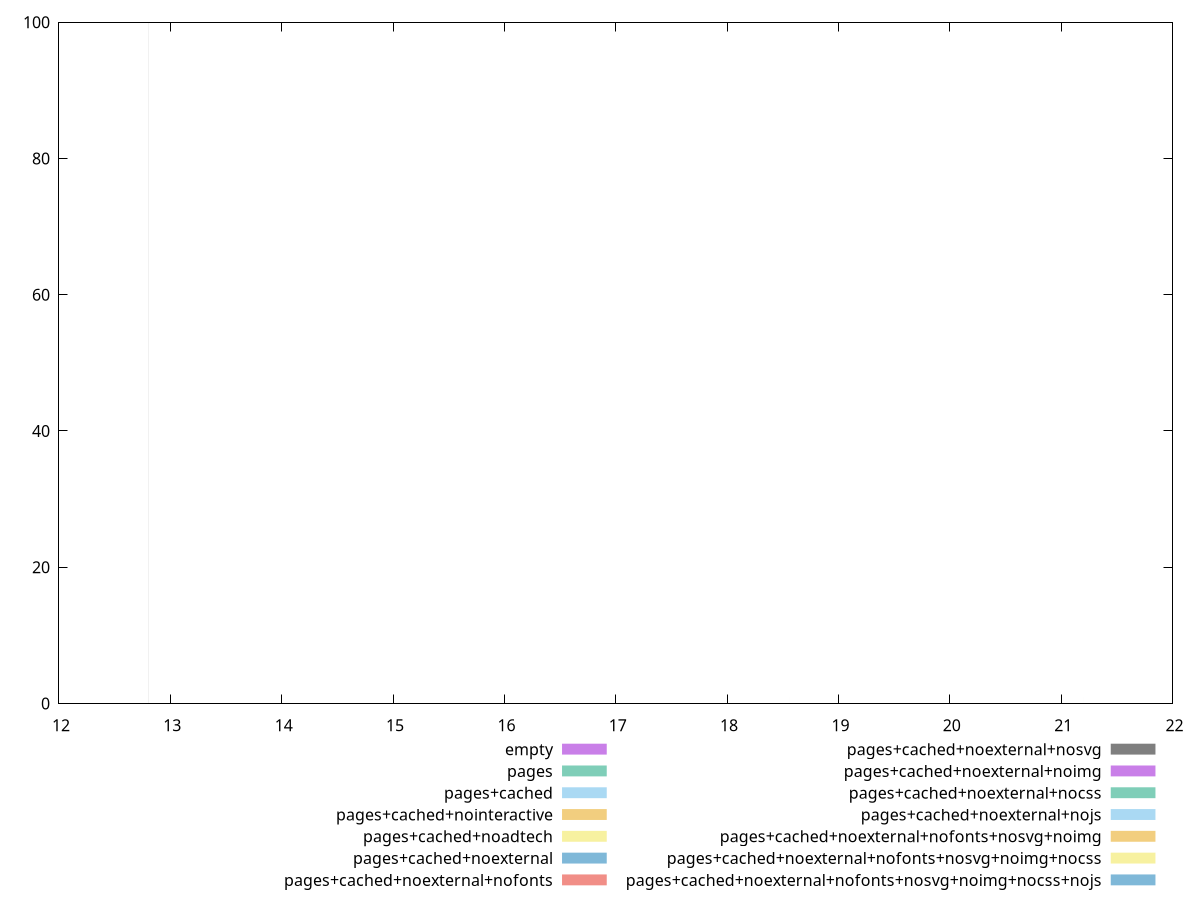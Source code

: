 reset
set terminal svg size 640, 620 enhanced background rgb 'white'
set output "reprap/estimated-input-latency/comparison/histogram/all_raw.svg"

$empty <<EOF
12.80000000000002 100
EOF

$pages <<EOF
21.199999999999942 1
12.80000000000002 98
18.560000000000237 1
EOF

$pagesCached <<EOF
12.80000000000002 100
EOF

$pagesCachedNointeractive <<EOF
12.80000000000002 100
EOF

$pagesCachedNoadtech <<EOF
12.80000000000002 100
EOF

$pagesCachedNoexternal <<EOF
12.80000000000002 100
EOF

$pagesCachedNoexternalNofonts <<EOF
12.80000000000002 100
EOF

$pagesCachedNoexternalNosvg <<EOF
12.80000000000002 100
EOF

$pagesCachedNoexternalNoimg <<EOF
12.80000000000002 100
EOF

$pagesCachedNoexternalNocss <<EOF
12.80000000000002 100
EOF

$pagesCachedNoexternalNojs <<EOF
12.80000000000002 100
EOF

$pagesCachedNoexternalNofontsNosvgNoimg <<EOF
12.80000000000002 100
EOF

$pagesCachedNoexternalNofontsNosvgNoimgNocss <<EOF
12.80000000000002 100
EOF

$pagesCachedNoexternalNofontsNosvgNoimgNocssNojs <<EOF
12.80000000000002 100
EOF

set key outside below
set boxwidth 5.9067629444106e-13
set yrange [0:100]
set style fill transparent solid 0.5 noborder

plot \
  $empty title "empty" with boxes, \
  $pages title "pages" with boxes, \
  $pagesCached title "pages+cached" with boxes, \
  $pagesCachedNointeractive title "pages+cached+nointeractive" with boxes, \
  $pagesCachedNoadtech title "pages+cached+noadtech" with boxes, \
  $pagesCachedNoexternal title "pages+cached+noexternal" with boxes, \
  $pagesCachedNoexternalNofonts title "pages+cached+noexternal+nofonts" with boxes, \
  $pagesCachedNoexternalNosvg title "pages+cached+noexternal+nosvg" with boxes, \
  $pagesCachedNoexternalNoimg title "pages+cached+noexternal+noimg" with boxes, \
  $pagesCachedNoexternalNocss title "pages+cached+noexternal+nocss" with boxes, \
  $pagesCachedNoexternalNojs title "pages+cached+noexternal+nojs" with boxes, \
  $pagesCachedNoexternalNofontsNosvgNoimg title "pages+cached+noexternal+nofonts+nosvg+noimg" with boxes, \
  $pagesCachedNoexternalNofontsNosvgNoimgNocss title "pages+cached+noexternal+nofonts+nosvg+noimg+nocss" with boxes, \
  $pagesCachedNoexternalNofontsNosvgNoimgNocssNojs title "pages+cached+noexternal+nofonts+nosvg+noimg+nocss+nojs" with boxes, \


reset